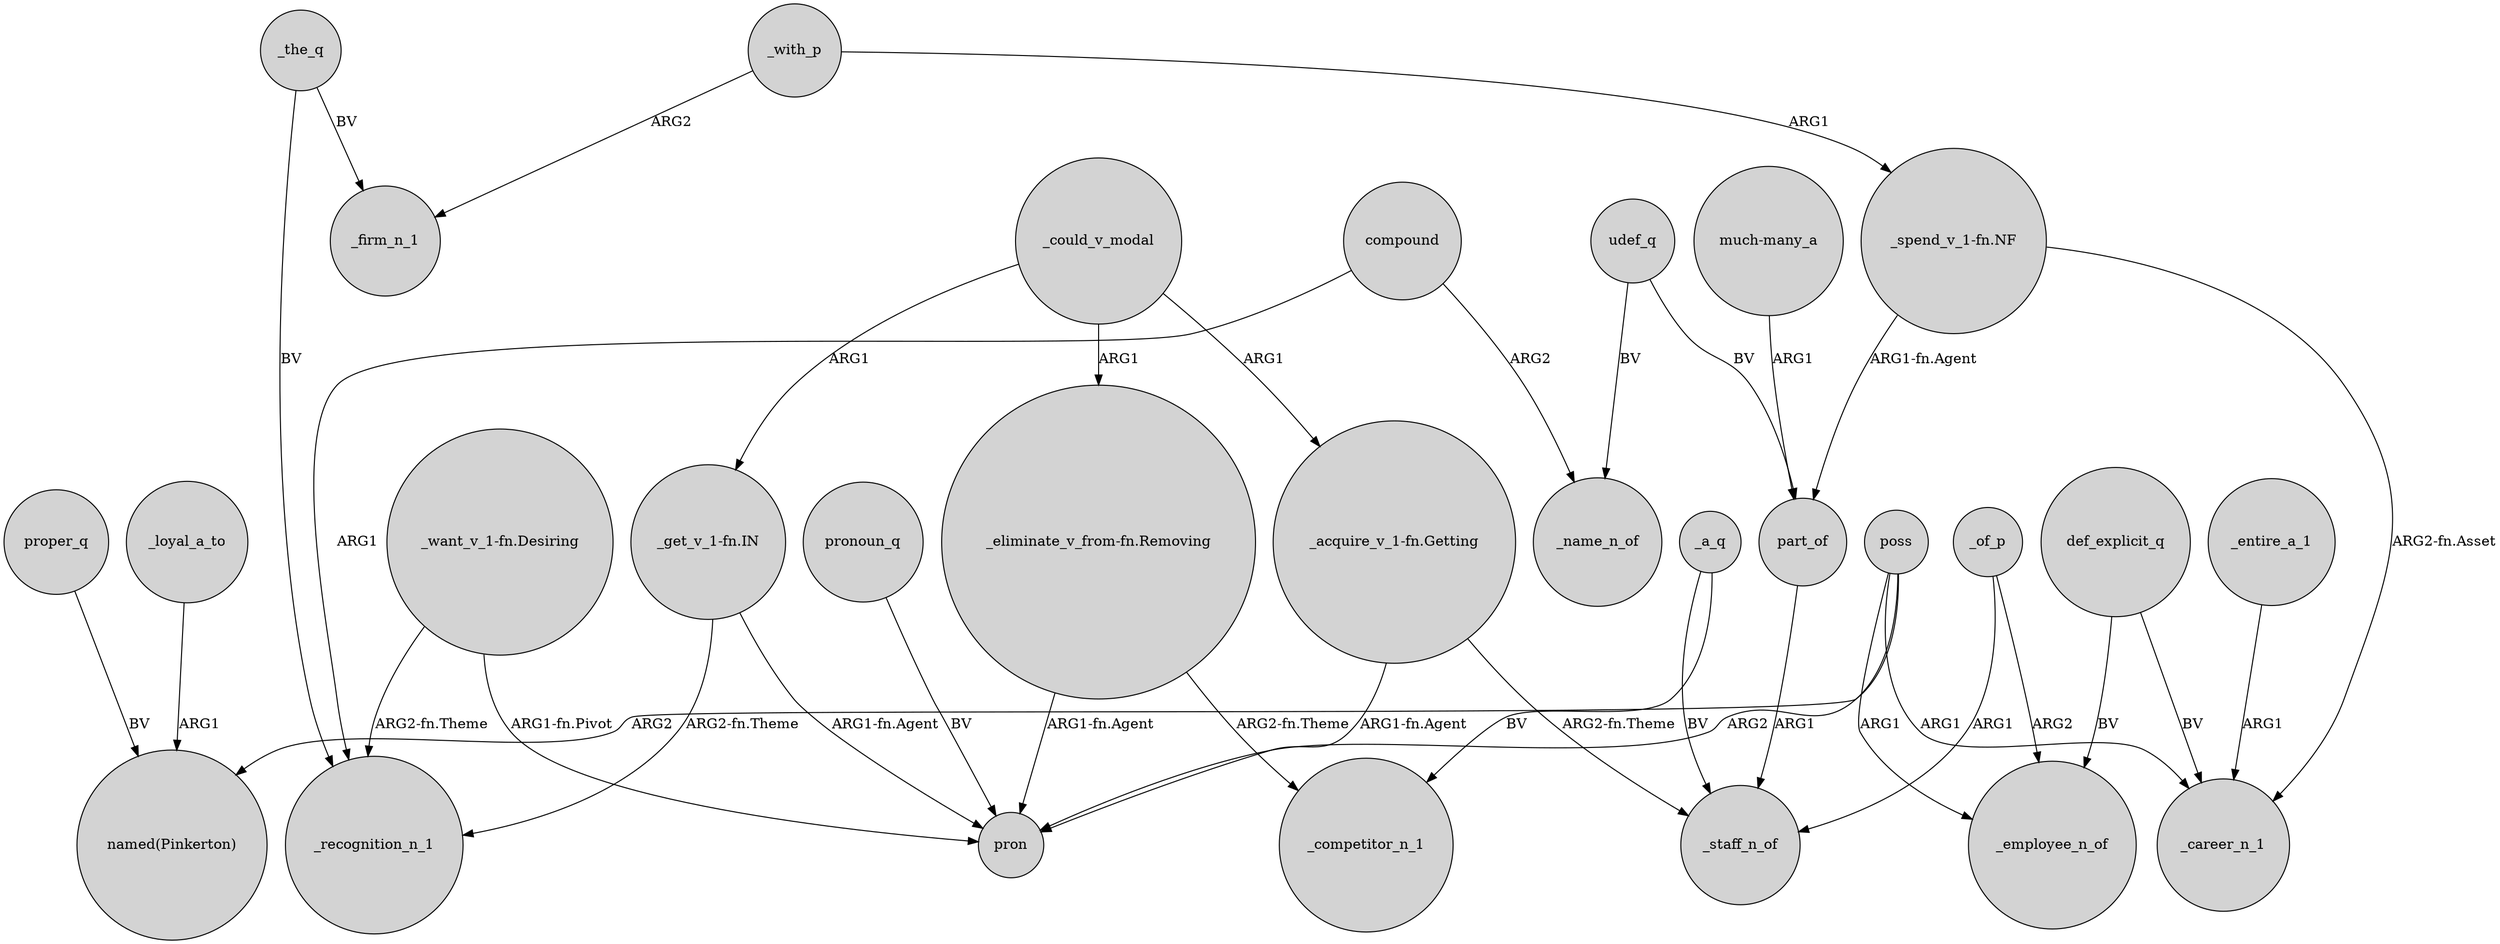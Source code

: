 digraph {
	node [shape=circle style=filled]
	_a_q -> _staff_n_of [label=BV]
	proper_q -> "named(Pinkerton)" [label=BV]
	poss -> _career_n_1 [label=ARG1]
	"_spend_v_1-fn.NF" -> part_of [label="ARG1-fn.Agent"]
	_the_q -> _recognition_n_1 [label=BV]
	udef_q -> part_of [label=BV]
	poss -> pron [label=ARG2]
	compound -> _name_n_of [label=ARG2]
	_a_q -> _competitor_n_1 [label=BV]
	_could_v_modal -> "_get_v_1-fn.IN" [label=ARG1]
	"much-many_a" -> part_of [label=ARG1]
	"_want_v_1-fn.Desiring" -> _recognition_n_1 [label="ARG2-fn.Theme"]
	"_want_v_1-fn.Desiring" -> pron [label="ARG1-fn.Pivot"]
	compound -> _recognition_n_1 [label=ARG1]
	_could_v_modal -> "_acquire_v_1-fn.Getting" [label=ARG1]
	def_explicit_q -> _employee_n_of [label=BV]
	part_of -> _staff_n_of [label=ARG1]
	"_acquire_v_1-fn.Getting" -> _staff_n_of [label="ARG2-fn.Theme"]
	_of_p -> _staff_n_of [label=ARG1]
	poss -> "named(Pinkerton)" [label=ARG2]
	"_acquire_v_1-fn.Getting" -> pron [label="ARG1-fn.Agent"]
	pronoun_q -> pron [label=BV]
	_with_p -> _firm_n_1 [label=ARG2]
	poss -> _employee_n_of [label=ARG1]
	_entire_a_1 -> _career_n_1 [label=ARG1]
	_with_p -> "_spend_v_1-fn.NF" [label=ARG1]
	"_get_v_1-fn.IN" -> pron [label="ARG1-fn.Agent"]
	"_get_v_1-fn.IN" -> _recognition_n_1 [label="ARG2-fn.Theme"]
	def_explicit_q -> _career_n_1 [label=BV]
	"_spend_v_1-fn.NF" -> _career_n_1 [label="ARG2-fn.Asset"]
	_the_q -> _firm_n_1 [label=BV]
	"_eliminate_v_from-fn.Removing" -> pron [label="ARG1-fn.Agent"]
	_of_p -> _employee_n_of [label=ARG2]
	"_eliminate_v_from-fn.Removing" -> _competitor_n_1 [label="ARG2-fn.Theme"]
	udef_q -> _name_n_of [label=BV]
	_could_v_modal -> "_eliminate_v_from-fn.Removing" [label=ARG1]
	_loyal_a_to -> "named(Pinkerton)" [label=ARG1]
}

